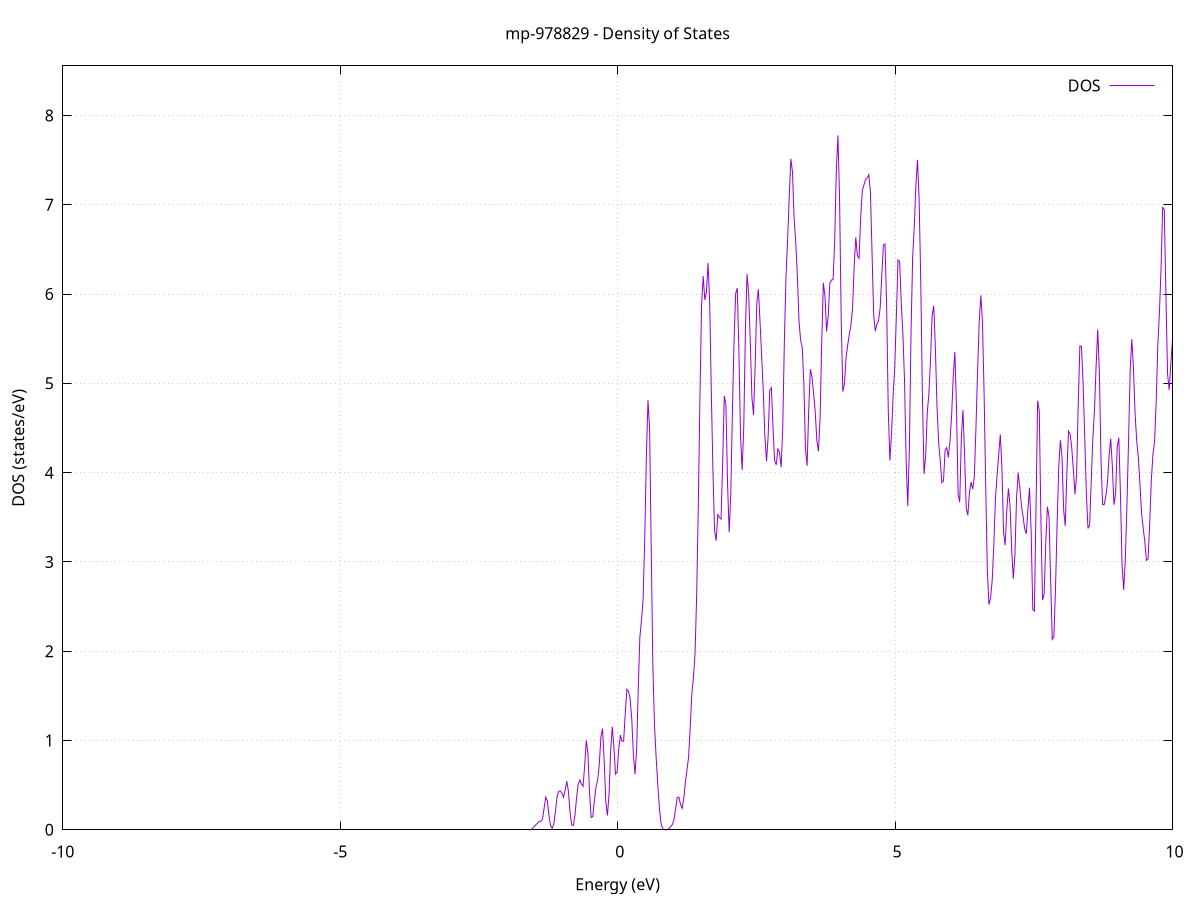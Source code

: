 set title 'mp-978829 - Density of States'
set xlabel 'Energy (eV)'
set ylabel 'DOS (states/eV)'
set grid
set xrange [-10:10]
set yrange [0:8.556]
set xzeroaxis lt -1
set terminal png size 800,600
set output 'mp-978829_dos_gnuplot.png'
plot '-' using 1:2 with lines title 'DOS'
-39.249000 0.000000
-39.219700 0.000000
-39.190500 0.000000
-39.161200 0.000000
-39.131900 0.000000
-39.102700 0.000000
-39.073400 0.000000
-39.044100 0.000000
-39.014900 0.000000
-38.985600 0.000000
-38.956400 0.000000
-38.927100 0.000000
-38.897800 0.000000
-38.868600 0.000000
-38.839300 0.000000
-38.810100 0.000000
-38.780800 0.000000
-38.751500 0.000000
-38.722300 0.000000
-38.693000 0.000000
-38.663700 0.000000
-38.634500 0.000000
-38.605200 0.000000
-38.576000 0.000000
-38.546700 0.000000
-38.517400 0.000000
-38.488200 0.000000
-38.458900 0.000000
-38.429600 0.000000
-38.400400 0.000000
-38.371100 0.000000
-38.341900 0.000000
-38.312600 0.000000
-38.283300 0.000000
-38.254100 0.000000
-38.224800 0.000000
-38.195600 0.000000
-38.166300 0.000000
-38.137000 0.000000
-38.107800 0.000000
-38.078500 0.000000
-38.049200 0.000000
-38.020000 0.000000
-37.990700 0.000000
-37.961500 0.000000
-37.932200 0.000000
-37.902900 0.000000
-37.873700 0.000000
-37.844400 0.000000
-37.815200 0.000000
-37.785900 0.000000
-37.756600 0.000000
-37.727400 0.000000
-37.698100 0.000000
-37.668800 0.000000
-37.639600 0.000000
-37.610300 0.000000
-37.581100 0.000000
-37.551800 0.000000
-37.522500 0.000000
-37.493300 0.000000
-37.464000 0.000000
-37.434800 0.000000
-37.405500 0.000000
-37.376200 0.000000
-37.347000 0.000000
-37.317700 0.000000
-37.288400 0.000000
-37.259200 0.000000
-37.229900 0.000000
-37.200700 0.000000
-37.171400 0.000000
-37.142100 0.000000
-37.112900 0.000000
-37.083600 0.000000
-37.054300 0.000000
-37.025100 0.000000
-36.995800 0.000000
-36.966600 0.000000
-36.937300 0.000000
-36.908000 0.000000
-36.878800 0.000000
-36.849500 0.000000
-36.820300 0.000000
-36.791000 0.000000
-36.761700 0.000000
-36.732500 0.000000
-36.703200 0.001200
-36.673900 0.021200
-36.644700 0.213000
-36.615400 1.265600
-36.586200 4.706600
-36.556900 11.739800
-36.527600 21.397800
-36.498400 31.934500
-36.469100 41.728200
-36.439900 43.498300
-36.410600 30.956200
-36.381300 13.569600
-36.352100 3.470400
-36.322800 0.501800
-36.293500 0.040200
-36.264300 0.001800
-36.235000 0.000000
-36.205800 0.000000
-36.176500 0.000000
-36.147200 0.000000
-36.118000 0.000000
-36.088700 0.000000
-36.059500 0.000000
-36.030200 0.000000
-36.000900 0.000000
-35.971700 0.000000
-35.942400 0.000000
-35.913100 0.000000
-35.883900 0.000000
-35.854600 0.000000
-35.825400 0.000000
-35.796100 0.000000
-35.766800 0.000000
-35.737600 0.000000
-35.708300 0.000000
-35.679000 0.000000
-35.649800 0.000000
-35.620500 0.000000
-35.591300 0.000000
-35.562000 0.000000
-35.532700 0.000000
-35.503500 0.000000
-35.474200 0.000000
-35.445000 0.000000
-35.415700 0.000000
-35.386400 0.000000
-35.357200 0.000000
-35.327900 0.000000
-35.298600 0.000000
-35.269400 0.000000
-35.240100 0.000000
-35.210900 0.000000
-35.181600 0.000000
-35.152300 0.000000
-35.123100 0.000000
-35.093800 0.000000
-35.064600 0.000000
-35.035300 0.000000
-35.006000 0.000000
-34.976800 0.000000
-34.947500 0.000000
-34.918200 0.000000
-34.889000 0.000000
-34.859700 0.000000
-34.830500 0.000000
-34.801200 0.000000
-34.771900 0.000000
-34.742700 0.000000
-34.713400 0.000000
-34.684200 0.000000
-34.654900 0.000000
-34.625600 0.000000
-34.596400 0.000000
-34.567100 0.000000
-34.537800 0.000000
-34.508600 0.000000
-34.479300 0.000000
-34.450100 0.000000
-34.420800 0.000000
-34.391500 0.000000
-34.362300 0.000000
-34.333000 0.000000
-34.303700 0.000000
-34.274500 0.000000
-34.245200 0.000000
-34.216000 0.000000
-34.186700 0.000000
-34.157400 0.000000
-34.128200 0.000000
-34.098900 0.000000
-34.069700 0.000000
-34.040400 0.000000
-34.011100 0.000000
-33.981900 0.000000
-33.952600 0.000000
-33.923300 0.000000
-33.894100 0.000000
-33.864800 0.000000
-33.835600 0.000000
-33.806300 0.000000
-33.777000 0.000000
-33.747800 0.000000
-33.718500 0.000000
-33.689300 0.000000
-33.660000 0.000000
-33.630700 0.000000
-33.601500 0.000000
-33.572200 0.000000
-33.542900 0.000000
-33.513700 0.000000
-33.484400 0.000000
-33.455200 0.000000
-33.425900 0.000000
-33.396600 0.000000
-33.367400 0.000000
-33.338100 0.000000
-33.308900 0.000000
-33.279600 0.000000
-33.250300 0.000000
-33.221100 0.000000
-33.191800 0.000000
-33.162500 0.000000
-33.133300 0.000000
-33.104000 0.000000
-33.074800 0.000000
-33.045500 0.000000
-33.016200 0.000000
-32.987000 0.000000
-32.957700 0.000000
-32.928400 0.000000
-32.899200 0.000000
-32.869900 0.000000
-32.840700 0.000000
-32.811400 0.000000
-32.782100 0.000000
-32.752900 0.000000
-32.723600 0.000000
-32.694400 0.000000
-32.665100 0.000000
-32.635800 0.000000
-32.606600 0.000000
-32.577300 0.000000
-32.548000 0.000000
-32.518800 0.000000
-32.489500 0.000000
-32.460300 0.000000
-32.431000 0.000000
-32.401700 0.000000
-32.372500 0.000000
-32.343200 0.000000
-32.314000 0.000000
-32.284700 0.000000
-32.255400 0.000000
-32.226200 0.000000
-32.196900 0.000000
-32.167600 0.000000
-32.138400 0.000000
-32.109100 0.000000
-32.079900 0.000000
-32.050600 0.000000
-32.021300 0.000000
-31.992100 0.000000
-31.962800 0.000000
-31.933600 0.000000
-31.904300 0.000000
-31.875000 0.000000
-31.845800 0.000000
-31.816500 0.000000
-31.787200 0.000000
-31.758000 0.000000
-31.728700 0.000000
-31.699500 0.000000
-31.670200 0.000000
-31.640900 0.000000
-31.611700 0.000000
-31.582400 0.000000
-31.553100 0.000000
-31.523900 0.000000
-31.494600 0.000000
-31.465400 0.000000
-31.436100 0.000000
-31.406800 0.000000
-31.377600 0.000000
-31.348300 0.000000
-31.319100 0.000000
-31.289800 0.000000
-31.260500 0.000000
-31.231300 0.000000
-31.202000 0.000000
-31.172700 0.000000
-31.143500 0.000000
-31.114200 0.000000
-31.085000 0.000000
-31.055700 0.000000
-31.026400 0.000000
-30.997200 0.000000
-30.967900 0.000000
-30.938700 0.000000
-30.909400 0.000000
-30.880100 0.000000
-30.850900 0.000000
-30.821600 0.000000
-30.792300 0.000000
-30.763100 0.000000
-30.733800 0.000000
-30.704600 0.000000
-30.675300 0.000000
-30.646000 0.000000
-30.616800 0.000000
-30.587500 0.000000
-30.558300 0.000000
-30.529000 0.000000
-30.499700 0.000000
-30.470500 0.000000
-30.441200 0.000000
-30.411900 0.000000
-30.382700 0.000000
-30.353400 0.000000
-30.324200 0.000000
-30.294900 0.000000
-30.265600 0.000000
-30.236400 0.000000
-30.207100 0.000000
-30.177800 0.000000
-30.148600 0.000000
-30.119300 0.000000
-30.090100 0.000000
-30.060800 0.000000
-30.031500 0.000000
-30.002300 0.000000
-29.973000 0.000000
-29.943800 0.000000
-29.914500 0.000000
-29.885200 0.000000
-29.856000 0.000000
-29.826700 0.000000
-29.797400 0.000000
-29.768200 0.000000
-29.738900 0.000000
-29.709700 0.000000
-29.680400 0.000000
-29.651100 0.000000
-29.621900 0.000000
-29.592600 0.000000
-29.563400 0.000000
-29.534100 0.000000
-29.504800 0.000000
-29.475600 0.000000
-29.446300 0.000000
-29.417000 0.000000
-29.387800 0.000000
-29.358500 0.000000
-29.329300 0.000000
-29.300000 0.000000
-29.270700 0.000000
-29.241500 0.000000
-29.212200 0.000000
-29.183000 0.000000
-29.153700 0.000000
-29.124400 0.000000
-29.095200 0.000000
-29.065900 0.000000
-29.036600 0.000000
-29.007400 0.000000
-28.978100 0.000000
-28.948900 0.000000
-28.919600 0.000000
-28.890300 0.000000
-28.861100 0.000000
-28.831800 0.000000
-28.802500 0.000000
-28.773300 0.000000
-28.744000 0.000000
-28.714800 0.000000
-28.685500 0.000000
-28.656200 0.000000
-28.627000 0.000000
-28.597700 0.000000
-28.568500 0.000000
-28.539200 0.000000
-28.509900 0.000000
-28.480700 0.000000
-28.451400 0.000000
-28.422100 0.000000
-28.392900 0.000000
-28.363600 0.000000
-28.334400 0.000000
-28.305100 0.000000
-28.275800 0.000000
-28.246600 0.000000
-28.217300 0.000000
-28.188100 0.000000
-28.158800 0.000000
-28.129500 0.000000
-28.100300 0.000000
-28.071000 0.000000
-28.041700 0.000000
-28.012500 0.000000
-27.983200 0.000000
-27.954000 0.000000
-27.924700 0.000000
-27.895400 0.000000
-27.866200 0.000000
-27.836900 0.000000
-27.807700 0.000000
-27.778400 0.000000
-27.749100 0.000200
-27.719900 0.007100
-27.690600 0.156500
-27.661300 1.802200
-27.632100 10.952000
-27.602800 35.405000
-27.573600 61.334700
-27.544300 57.277700
-27.515000 28.935700
-27.485800 7.911400
-27.456500 1.167400
-27.427200 0.092400
-27.398000 0.003900
-27.368700 0.000100
-27.339500 0.000000
-27.310200 0.000000
-27.280900 0.000000
-27.251700 0.000000
-27.222400 0.000000
-27.193200 0.000000
-27.163900 0.000000
-27.134600 0.000000
-27.105400 0.000000
-27.076100 0.000000
-27.046800 0.000000
-27.017600 0.000000
-26.988300 0.000000
-26.959100 0.000000
-26.929800 0.000000
-26.900500 0.000000
-26.871300 0.000000
-26.842000 0.000000
-26.812800 0.000000
-26.783500 0.000000
-26.754200 0.000000
-26.725000 0.000000
-26.695700 0.000000
-26.666400 0.000000
-26.637200 0.000000
-26.607900 0.000000
-26.578700 0.000000
-26.549400 0.000000
-26.520100 0.000000
-26.490900 0.000000
-26.461600 0.000000
-26.432400 0.000000
-26.403100 0.000000
-26.373800 0.000000
-26.344600 0.000000
-26.315300 0.000000
-26.286000 0.000000
-26.256800 0.000000
-26.227500 0.000000
-26.198300 0.000000
-26.169000 0.000000
-26.139700 0.000000
-26.110500 0.000000
-26.081200 0.000000
-26.051900 0.000000
-26.022700 0.000000
-25.993400 0.000000
-25.964200 0.000000
-25.934900 0.000000
-25.905600 0.000000
-25.876400 0.000000
-25.847100 0.000000
-25.817900 0.000000
-25.788600 0.000000
-25.759300 0.000000
-25.730100 0.000000
-25.700800 0.000000
-25.671500 0.000000
-25.642300 0.000000
-25.613000 0.000000
-25.583800 0.000000
-25.554500 0.000000
-25.525200 0.000000
-25.496000 0.000000
-25.466700 0.000000
-25.437500 0.000000
-25.408200 0.000000
-25.378900 0.000000
-25.349700 0.000000
-25.320400 0.000000
-25.291100 0.000000
-25.261900 0.000000
-25.232600 0.000000
-25.203400 0.000000
-25.174100 0.000000
-25.144800 0.000000
-25.115600 0.000000
-25.086300 0.000000
-25.057100 0.000000
-25.027800 0.000000
-24.998500 0.000000
-24.969300 0.000000
-24.940000 0.000000
-24.910700 0.000000
-24.881500 0.000000
-24.852200 0.000000
-24.823000 0.000000
-24.793700 0.000000
-24.764400 0.000000
-24.735200 0.000000
-24.705900 0.000000
-24.676600 0.000000
-24.647400 0.000000
-24.618100 0.000000
-24.588900 0.000000
-24.559600 0.000000
-24.530300 0.000000
-24.501100 0.000000
-24.471800 0.000000
-24.442600 0.000000
-24.413300 0.000000
-24.384000 0.000000
-24.354800 0.000000
-24.325500 0.000000
-24.296200 0.000000
-24.267000 0.000000
-24.237700 0.000000
-24.208500 0.000000
-24.179200 0.000000
-24.149900 0.000000
-24.120700 0.000000
-24.091400 0.000000
-24.062200 0.000000
-24.032900 0.000000
-24.003600 0.000000
-23.974400 0.000000
-23.945100 0.000000
-23.915800 0.000000
-23.886600 0.000000
-23.857300 0.000000
-23.828100 0.000000
-23.798800 0.000000
-23.769500 0.000000
-23.740300 0.000000
-23.711000 0.000000
-23.681800 0.000000
-23.652500 0.000000
-23.623200 0.000000
-23.594000 0.000000
-23.564700 0.000000
-23.535400 0.000000
-23.506200 0.000000
-23.476900 0.000000
-23.447700 0.000000
-23.418400 0.000000
-23.389100 0.000000
-23.359900 0.000000
-23.330600 0.000000
-23.301300 0.000000
-23.272100 0.000000
-23.242800 0.000000
-23.213600 0.000000
-23.184300 0.000000
-23.155000 0.000000
-23.125800 0.000000
-23.096500 0.000000
-23.067300 0.000000
-23.038000 0.000000
-23.008700 0.000000
-22.979500 0.000000
-22.950200 0.000000
-22.920900 0.000000
-22.891700 0.000000
-22.862400 0.000000
-22.833200 0.000000
-22.803900 0.000000
-22.774600 0.000000
-22.745400 0.000000
-22.716100 0.000000
-22.686900 0.000000
-22.657600 0.000000
-22.628300 0.000000
-22.599100 0.000000
-22.569800 0.000000
-22.540500 0.000000
-22.511300 0.000000
-22.482000 0.000000
-22.452800 0.000000
-22.423500 0.000000
-22.394200 0.000000
-22.365000 0.000000
-22.335700 0.000000
-22.306500 0.000000
-22.277200 0.000000
-22.247900 0.000000
-22.218700 0.000000
-22.189400 0.000000
-22.160100 0.000000
-22.130900 0.000000
-22.101600 0.000000
-22.072400 0.000000
-22.043100 0.000000
-22.013800 0.000000
-21.984600 0.000000
-21.955300 0.000000
-21.926000 0.000000
-21.896800 0.000000
-21.867500 0.000000
-21.838300 0.000000
-21.809000 0.000000
-21.779700 0.000000
-21.750500 0.000000
-21.721200 0.000000
-21.692000 0.000000
-21.662700 0.000000
-21.633400 0.000000
-21.604200 0.000000
-21.574900 0.000000
-21.545600 0.000000
-21.516400 0.000000
-21.487100 0.000000
-21.457900 0.000000
-21.428600 0.000000
-21.399300 0.000000
-21.370100 0.000000
-21.340800 0.000000
-21.311600 0.000000
-21.282300 0.000000
-21.253000 0.000000
-21.223800 0.000000
-21.194500 0.000000
-21.165200 0.000000
-21.136000 0.000000
-21.106700 0.000000
-21.077500 0.000000
-21.048200 0.000000
-21.018900 0.000000
-20.989700 0.000000
-20.960400 0.000000
-20.931200 0.000000
-20.901900 0.000000
-20.872600 0.000000
-20.843400 0.000000
-20.814100 0.000000
-20.784800 0.000000
-20.755600 0.000000
-20.726300 0.000000
-20.697100 0.000000
-20.667800 0.000000
-20.638500 0.000000
-20.609300 0.000000
-20.580000 0.000000
-20.550700 0.000000
-20.521500 0.000000
-20.492200 0.000000
-20.463000 0.000000
-20.433700 0.000000
-20.404400 0.000000
-20.375200 0.000000
-20.345900 0.000000
-20.316700 0.000000
-20.287400 0.000000
-20.258100 0.000000
-20.228900 0.000000
-20.199600 0.000000
-20.170300 0.000000
-20.141100 0.000000
-20.111800 0.000000
-20.082600 0.000000
-20.053300 0.000000
-20.024000 0.000000
-19.994800 0.000000
-19.965500 0.000000
-19.936300 0.000000
-19.907000 0.000000
-19.877700 0.000000
-19.848500 0.000000
-19.819200 0.000000
-19.789900 0.000000
-19.760700 0.000000
-19.731400 0.000000
-19.702200 0.000000
-19.672900 0.000000
-19.643600 0.000000
-19.614400 0.000000
-19.585100 0.000000
-19.555900 0.000000
-19.526600 0.000000
-19.497300 0.000000
-19.468100 0.000000
-19.438800 0.000000
-19.409500 0.000000
-19.380300 0.000000
-19.351000 0.000000
-19.321800 0.000000
-19.292500 0.000000
-19.263200 0.000000
-19.234000 0.000000
-19.204700 0.000000
-19.175400 0.000000
-19.146200 0.000000
-19.116900 0.000000
-19.087700 0.000000
-19.058400 0.000000
-19.029100 0.000000
-18.999900 0.000000
-18.970600 0.000000
-18.941400 0.000000
-18.912100 0.000000
-18.882800 0.000000
-18.853600 0.000000
-18.824300 0.000000
-18.795000 0.000000
-18.765800 0.000000
-18.736500 0.000000
-18.707300 0.000000
-18.678000 0.000000
-18.648700 0.000000
-18.619500 0.000000
-18.590200 0.000000
-18.561000 0.000000
-18.531700 0.000000
-18.502400 0.000000
-18.473200 0.000000
-18.443900 0.000000
-18.414600 0.000000
-18.385400 0.000000
-18.356100 0.000000
-18.326900 0.000000
-18.297600 0.000000
-18.268300 0.000000
-18.239100 0.000000
-18.209800 0.000000
-18.180600 0.000000
-18.151300 0.000000
-18.122000 0.000000
-18.092800 0.000000
-18.063500 0.000000
-18.034200 0.000000
-18.005000 0.000000
-17.975700 0.000000
-17.946500 0.000000
-17.917200 0.000000
-17.887900 0.000000
-17.858700 0.000000
-17.829400 0.000000
-17.800100 0.000000
-17.770900 0.000000
-17.741600 0.000000
-17.712400 0.000000
-17.683100 0.000000
-17.653800 0.000000
-17.624600 0.000000
-17.595300 0.000000
-17.566100 0.000000
-17.536800 0.000000
-17.507500 0.000000
-17.478300 0.000000
-17.449000 0.000000
-17.419700 0.000000
-17.390500 0.000000
-17.361200 0.000000
-17.332000 0.000000
-17.302700 0.000000
-17.273400 0.000000
-17.244200 0.000000
-17.214900 0.000000
-17.185700 0.000000
-17.156400 0.000000
-17.127100 0.000000
-17.097900 0.000000
-17.068600 0.000000
-17.039300 0.000000
-17.010100 0.000000
-16.980800 0.000000
-16.951600 0.000000
-16.922300 0.000000
-16.893000 0.000400
-16.863800 0.007300
-16.834500 0.070300
-16.805300 0.385800
-16.776000 1.245400
-16.746700 2.559900
-16.717500 3.798300
-16.688200 4.703800
-16.658900 5.602000
-16.629700 6.954700
-16.600400 8.758500
-16.571200 10.787500
-16.541900 12.528400
-16.512600 13.495500
-16.483400 14.194900
-16.454100 15.171000
-16.424800 16.382000
-16.395600 18.087100
-16.366300 19.773700
-16.337100 19.691000
-16.307800 16.815900
-16.278500 12.326600
-16.249300 9.423900
-16.220000 9.815000
-16.190800 12.125300
-16.161500 14.087300
-16.132200 14.762600
-16.103000 14.792900
-16.073700 15.838800
-16.044400 17.658400
-16.015200 18.353200
-15.985900 17.727900
-15.956700 16.779400
-15.927400 16.694300
-15.898100 18.338100
-15.868900 21.144000
-15.839600 23.447200
-15.810400 24.993200
-15.781100 27.652500
-15.751800 31.428300
-15.722600 32.522900
-15.693300 27.261900
-15.664000 16.931000
-15.634800 7.365400
-15.605500 2.177900
-15.576300 0.422500
-15.547000 0.050900
-15.517700 0.003600
-15.488500 0.000100
-15.459200 0.000000
-15.430000 0.000000
-15.400700 0.000000
-15.371400 0.000000
-15.342200 0.000000
-15.312900 0.000000
-15.283600 0.000000
-15.254400 0.000000
-15.225100 0.000000
-15.195900 0.000000
-15.166600 0.000000
-15.137300 0.000000
-15.108100 0.000000
-15.078800 0.000000
-15.049500 0.000000
-15.020300 0.000000
-14.991000 0.000000
-14.961800 0.000000
-14.932500 0.000000
-14.903200 0.000000
-14.874000 0.000000
-14.844700 0.000000
-14.815500 0.000000
-14.786200 0.000000
-14.756900 0.000000
-14.727700 0.000000
-14.698400 0.000000
-14.669100 0.000000
-14.639900 0.000000
-14.610600 0.000000
-14.581400 0.000000
-14.552100 0.000000
-14.522800 0.000000
-14.493600 0.000000
-14.464300 0.000000
-14.435100 0.000000
-14.405800 0.000000
-14.376500 0.000000
-14.347300 0.000000
-14.318000 0.000000
-14.288700 0.000000
-14.259500 0.000000
-14.230200 0.000000
-14.201000 0.000000
-14.171700 0.000000
-14.142400 0.000000
-14.113200 0.000000
-14.083900 0.000000
-14.054700 0.000000
-14.025400 0.000000
-13.996100 0.000000
-13.966900 0.000000
-13.937600 0.000000
-13.908300 0.000000
-13.879100 0.000000
-13.849800 0.000000
-13.820600 0.000000
-13.791300 0.000000
-13.762000 0.000000
-13.732800 0.000000
-13.703500 0.000000
-13.674200 0.000000
-13.645000 0.000000
-13.615700 0.000000
-13.586500 0.000000
-13.557200 0.000000
-13.527900 0.000000
-13.498700 0.000000
-13.469400 0.000000
-13.440200 0.000000
-13.410900 0.000000
-13.381600 0.000000
-13.352400 0.000000
-13.323100 0.000000
-13.293800 0.000000
-13.264600 0.000000
-13.235300 0.000000
-13.206100 0.000000
-13.176800 0.000000
-13.147500 0.000000
-13.118300 0.000000
-13.089000 0.000000
-13.059800 0.000000
-13.030500 0.000000
-13.001200 0.000000
-12.972000 0.000000
-12.942700 0.000000
-12.913400 0.000000
-12.884200 0.000000
-12.854900 0.000000
-12.825700 0.000000
-12.796400 0.000000
-12.767100 0.000000
-12.737900 0.000000
-12.708600 0.000000
-12.679400 0.000000
-12.650100 0.000000
-12.620800 0.000000
-12.591600 0.000000
-12.562300 0.000000
-12.533000 0.000000
-12.503800 0.000000
-12.474500 0.000000
-12.445300 0.000000
-12.416000 0.000000
-12.386700 0.000000
-12.357500 0.000000
-12.328200 0.000000
-12.298900 0.000000
-12.269700 0.000000
-12.240400 0.000000
-12.211200 0.000000
-12.181900 0.000000
-12.152600 0.000000
-12.123400 0.000000
-12.094100 0.000000
-12.064900 0.000000
-12.035600 0.000000
-12.006300 0.000000
-11.977100 0.000000
-11.947800 0.000000
-11.918500 0.000000
-11.889300 0.000000
-11.860000 0.000000
-11.830800 0.000000
-11.801500 0.000000
-11.772200 0.000000
-11.743000 0.000000
-11.713700 0.000000
-11.684500 0.000000
-11.655200 0.000000
-11.625900 0.000000
-11.596700 0.000000
-11.567400 0.000000
-11.538100 0.000000
-11.508900 0.000000
-11.479600 0.000000
-11.450400 0.000000
-11.421100 0.000000
-11.391800 0.000000
-11.362600 0.000000
-11.333300 0.000000
-11.304100 0.000000
-11.274800 0.000000
-11.245500 0.000000
-11.216300 0.000000
-11.187000 0.000000
-11.157700 0.000000
-11.128500 0.000000
-11.099200 0.000000
-11.070000 0.000000
-11.040700 0.000000
-11.011400 0.000000
-10.982200 0.000000
-10.952900 0.000000
-10.923600 0.000000
-10.894400 0.000000
-10.865100 0.000000
-10.835900 0.000000
-10.806600 0.000000
-10.777300 0.000000
-10.748100 0.000000
-10.718800 0.000000
-10.689600 0.000000
-10.660300 0.000000
-10.631000 0.000000
-10.601800 0.000000
-10.572500 0.000000
-10.543200 0.000000
-10.514000 0.000000
-10.484700 0.000000
-10.455500 0.000000
-10.426200 0.000000
-10.396900 0.000000
-10.367700 0.000000
-10.338400 0.000000
-10.309200 0.000000
-10.279900 0.000000
-10.250600 0.000000
-10.221400 0.000000
-10.192100 0.000000
-10.162800 0.000000
-10.133600 0.000000
-10.104300 0.000000
-10.075100 0.000000
-10.045800 0.000000
-10.016500 0.000000
-9.987300 0.000000
-9.958000 0.000000
-9.928800 0.000000
-9.899500 0.000000
-9.870200 0.000000
-9.841000 0.000000
-9.811700 0.000000
-9.782400 0.000000
-9.753200 0.000000
-9.723900 0.000000
-9.694700 0.000000
-9.665400 0.000000
-9.636100 0.000000
-9.606900 0.000000
-9.577600 0.000000
-9.548300 0.000000
-9.519100 0.000000
-9.489800 0.000000
-9.460600 0.000000
-9.431300 0.000000
-9.402000 0.000000
-9.372800 0.000000
-9.343500 0.000000
-9.314300 0.000000
-9.285000 0.000000
-9.255700 0.000000
-9.226500 0.000000
-9.197200 0.000000
-9.167900 0.000000
-9.138700 0.000000
-9.109400 0.000000
-9.080200 0.000000
-9.050900 0.000000
-9.021600 0.000000
-8.992400 0.000000
-8.963100 0.000000
-8.933900 0.000000
-8.904600 0.000000
-8.875300 0.000000
-8.846100 0.000000
-8.816800 0.000000
-8.787500 0.000000
-8.758300 0.000000
-8.729000 0.000000
-8.699800 0.000000
-8.670500 0.000000
-8.641200 0.000000
-8.612000 0.000000
-8.582700 0.000000
-8.553500 0.000000
-8.524200 0.000000
-8.494900 0.000000
-8.465700 0.000000
-8.436400 0.000000
-8.407100 0.000000
-8.377900 0.000000
-8.348600 0.000000
-8.319400 0.000000
-8.290100 0.000000
-8.260800 0.000000
-8.231600 0.000000
-8.202300 0.000000
-8.173000 0.000000
-8.143800 0.000000
-8.114500 0.000000
-8.085300 0.000000
-8.056000 0.000000
-8.026700 0.000000
-7.997500 0.000000
-7.968200 0.000000
-7.939000 0.000000
-7.909700 0.000000
-7.880400 0.000000
-7.851200 0.000000
-7.821900 0.000000
-7.792600 0.000000
-7.763400 0.000000
-7.734100 0.000000
-7.704900 0.000000
-7.675600 0.000000
-7.646300 0.000000
-7.617100 0.000000
-7.587800 0.000000
-7.558600 0.000000
-7.529300 0.000000
-7.500000 0.000000
-7.470800 0.000000
-7.441500 0.000000
-7.412200 0.000000
-7.383000 0.000000
-7.353700 0.000000
-7.324500 0.000000
-7.295200 0.000000
-7.265900 0.000000
-7.236700 0.000000
-7.207400 0.000000
-7.178200 0.000000
-7.148900 0.000000
-7.119600 0.000000
-7.090400 0.000000
-7.061100 0.000000
-7.031800 0.000000
-7.002600 0.000000
-6.973300 0.000000
-6.944100 0.000000
-6.914800 0.000000
-6.885500 0.000000
-6.856300 0.000000
-6.827000 0.000000
-6.797700 0.000000
-6.768500 0.000000
-6.739200 0.000000
-6.710000 0.000000
-6.680700 0.000000
-6.651400 0.000000
-6.622200 0.000000
-6.592900 0.000000
-6.563700 0.000000
-6.534400 0.000000
-6.505100 0.000000
-6.475900 0.000000
-6.446600 0.000000
-6.417300 0.000000
-6.388100 0.000000
-6.358800 0.000000
-6.329600 0.000000
-6.300300 0.000000
-6.271000 0.000000
-6.241800 0.000000
-6.212500 0.000000
-6.183300 0.000000
-6.154000 0.000000
-6.124700 0.000000
-6.095500 0.000000
-6.066200 0.000000
-6.036900 0.000000
-6.007700 0.000000
-5.978400 0.000000
-5.949200 0.000000
-5.919900 0.000000
-5.890600 0.000000
-5.861400 0.000000
-5.832100 0.000000
-5.802900 0.000000
-5.773600 0.000000
-5.744300 0.000000
-5.715100 0.000000
-5.685800 0.000000
-5.656500 0.000000
-5.627300 0.000000
-5.598000 0.000000
-5.568800 0.000000
-5.539500 0.000000
-5.510200 0.000000
-5.481000 0.000000
-5.451700 0.000000
-5.422400 0.000000
-5.393200 0.000000
-5.363900 0.000000
-5.334700 0.000000
-5.305400 0.000000
-5.276100 0.000000
-5.246900 0.000000
-5.217600 0.000000
-5.188400 0.000000
-5.159100 0.000000
-5.129800 0.000000
-5.100600 0.000000
-5.071300 0.000000
-5.042000 0.000000
-5.012800 0.000000
-4.983500 0.000000
-4.954300 0.000000
-4.925000 0.000000
-4.895700 0.000000
-4.866500 0.000000
-4.837200 0.000000
-4.808000 0.000000
-4.778700 0.000000
-4.749400 0.000000
-4.720200 0.000000
-4.690900 0.000000
-4.661600 0.000000
-4.632400 0.000000
-4.603100 0.000000
-4.573900 0.000000
-4.544600 0.000000
-4.515300 0.000000
-4.486100 0.000000
-4.456800 0.000000
-4.427600 0.000000
-4.398300 0.000000
-4.369000 0.000000
-4.339800 0.000000
-4.310500 0.000000
-4.281200 0.000000
-4.252000 0.000000
-4.222700 0.000000
-4.193500 0.000000
-4.164200 0.000000
-4.134900 0.000000
-4.105700 0.000000
-4.076400 0.000000
-4.047100 0.000000
-4.017900 0.000000
-3.988600 0.000000
-3.959400 0.000000
-3.930100 0.000000
-3.900800 0.000000
-3.871600 0.000000
-3.842300 0.000000
-3.813100 0.000000
-3.783800 0.000000
-3.754500 0.000000
-3.725300 0.000000
-3.696000 0.000000
-3.666700 0.000000
-3.637500 0.000000
-3.608200 0.000000
-3.579000 0.000000
-3.549700 0.000000
-3.520400 0.000000
-3.491200 0.000000
-3.461900 0.000000
-3.432700 0.000000
-3.403400 0.000000
-3.374100 0.000000
-3.344900 0.000000
-3.315600 0.000000
-3.286300 0.000000
-3.257100 0.000000
-3.227800 0.000000
-3.198600 0.000000
-3.169300 0.000000
-3.140000 0.000000
-3.110800 0.000000
-3.081500 0.000000
-3.052300 0.000000
-3.023000 0.000000
-2.993700 0.000000
-2.964500 0.000000
-2.935200 0.000000
-2.905900 0.000000
-2.876700 0.000000
-2.847400 0.000000
-2.818200 0.000000
-2.788900 0.000000
-2.759600 0.000000
-2.730400 0.000000
-2.701100 0.000000
-2.671800 0.000000
-2.642600 0.000000
-2.613300 0.000000
-2.584100 0.000000
-2.554800 0.000000
-2.525500 0.000000
-2.496300 0.000000
-2.467000 0.000000
-2.437800 0.000000
-2.408500 0.000000
-2.379200 0.000000
-2.350000 0.000000
-2.320700 0.000000
-2.291400 0.000000
-2.262200 0.000000
-2.232900 0.000000
-2.203700 0.000000
-2.174400 0.000000
-2.145100 0.000000
-2.115900 0.000000
-2.086600 0.000000
-2.057400 0.000000
-2.028100 0.000000
-1.998800 0.000000
-1.969600 0.000000
-1.940300 0.000000
-1.911000 0.000000
-1.881800 0.000000
-1.852500 0.000000
-1.823300 0.000000
-1.794000 0.000000
-1.764700 0.000000
-1.735500 0.000000
-1.706200 0.000000
-1.677000 0.000000
-1.647700 0.000000
-1.618400 0.000000
-1.589200 0.000400
-1.559900 0.003700
-1.530600 0.016300
-1.501400 0.038600
-1.472100 0.057200
-1.442900 0.074400
-1.413600 0.094200
-1.384300 0.094700
-1.355100 0.118800
-1.325800 0.239500
-1.296500 0.365400
-1.267300 0.324300
-1.238000 0.161400
-1.208800 0.045100
-1.179500 0.017000
-1.150200 0.064400
-1.121000 0.207300
-1.091700 0.371200
-1.062500 0.429600
-1.033200 0.433800
-1.003900 0.409000
-0.974700 0.364900
-0.945400 0.446100
-0.916100 0.544600
-0.886900 0.428100
-0.857600 0.196100
-0.828400 0.056300
-0.799100 0.047900
-0.769800 0.161400
-0.740600 0.357600
-0.711300 0.506900
-0.682100 0.557000
-0.652800 0.513600
-0.623500 0.487100
-0.594300 0.716900
-0.565000 1.000800
-0.535700 0.856800
-0.506500 0.415000
-0.477200 0.137600
-0.448000 0.147700
-0.418700 0.329600
-0.389400 0.483000
-0.360200 0.557300
-0.330900 0.736100
-0.301700 1.037400
-0.272400 1.132600
-0.243100 0.780400
-0.213900 0.321000
-0.184600 0.160400
-0.155300 0.393500
-0.126100 0.886200
-0.096800 1.154000
-0.067600 0.927100
-0.038300 0.623500
-0.009000 0.646500
0.020200 0.909000
0.049500 1.061200
0.078800 0.989400
0.108000 0.994800
0.137300 1.306300
0.166500 1.573000
0.195800 1.548800
0.225100 1.469500
0.254300 1.243800
0.283600 0.838800
0.312800 0.622300
0.342100 0.893400
0.371400 1.586200
0.400600 2.160500
0.429900 2.348000
0.459200 2.582900
0.488400 3.255000
0.517700 4.174400
0.546900 4.810800
0.576200 4.485100
0.605500 3.134600
0.634700 1.835000
0.664000 1.177000
0.693200 0.816600
0.722500 0.514600
0.751800 0.249400
0.781000 0.076800
0.810300 0.013300
0.839600 0.001300
0.868800 0.000400
0.898100 0.002700
0.927300 0.013200
0.956600 0.034800
0.985900 0.059300
1.015100 0.110000
1.044400 0.234200
1.073700 0.359300
1.102900 0.366500
1.132200 0.287300
1.161400 0.239900
1.190700 0.337900
1.220000 0.530900
1.249200 0.665500
1.278500 0.812600
1.307700 1.147600
1.337000 1.516500
1.366300 1.706900
1.395500 1.980000
1.424800 2.641700
1.454100 3.650800
1.483300 4.844400
1.512600 5.877100
1.541800 6.201400
1.571100 5.934700
1.600400 6.025600
1.629600 6.349600
1.658900 5.906600
1.688100 4.906400
1.717400 4.025200
1.746700 3.351800
1.775900 3.238900
1.805200 3.534000
1.834500 3.497600
1.863700 3.480600
1.893000 4.113300
1.922200 4.858800
1.951500 4.757700
1.980800 3.877700
2.010000 3.331300
2.039300 3.763800
2.068500 4.693800
2.097800 5.472800
2.127100 6.004600
2.156300 6.067700
2.185600 5.351500
2.214900 4.411600
2.244100 4.029300
2.273400 4.524600
2.302600 5.600900
2.331900 6.222700
2.361200 6.005900
2.390400 5.469100
2.419700 4.846500
2.449000 4.645000
2.478200 5.191800
2.507500 5.895000
2.536700 6.053000
2.566000 5.692100
2.595300 5.305400
2.624500 4.920000
2.653800 4.403800
2.683000 4.125500
2.712300 4.406400
2.741600 4.921500
2.770800 4.950300
2.800100 4.504000
2.829400 4.132600
2.858600 4.087800
2.887900 4.272200
2.917100 4.226800
2.946400 4.060500
2.975700 4.510200
3.004900 5.474100
3.034200 6.190100
3.063400 6.606600
3.092700 7.090200
3.122000 7.514900
3.151200 7.367600
3.180500 6.847600
3.209800 6.583800
3.239000 6.203300
3.268300 5.700500
3.297500 5.485100
3.326800 5.402000
3.356100 4.994900
3.385300 4.258200
3.414600 4.077400
3.443800 4.703800
3.473100 5.159100
3.502400 5.071500
3.531600 4.890600
3.560900 4.682700
3.590200 4.362400
3.619400 4.238800
3.648700 4.616000
3.677900 5.456500
3.707200 6.126400
3.736500 5.978100
3.765700 5.582700
3.795000 5.754700
3.824300 6.118700
3.853500 6.158000
3.882800 6.161500
3.912000 6.590600
3.941300 7.395100
3.970600 7.777800
3.999800 7.062400
4.029100 5.715300
4.058300 4.907400
4.087600 4.993400
4.116900 5.286200
4.146100 5.429300
4.175400 5.549700
4.204700 5.652900
4.233900 5.841300
4.263200 6.318200
4.292400 6.635500
4.321700 6.429000
4.351000 6.401800
4.380200 6.855500
4.409500 7.158700
4.438700 7.222500
4.468000 7.283400
4.497300 7.298900
4.526500 7.337500
4.555800 7.147600
4.585100 6.457100
4.614300 5.767300
4.643600 5.585100
4.672800 5.664300
4.702100 5.698900
4.731400 5.846300
4.760600 6.207100
4.789900 6.550900
4.819100 6.561900
4.848400 5.854800
4.877700 4.685400
4.906900 4.137200
4.936200 4.439400
4.965500 4.870500
4.994700 5.196800
5.024000 5.771000
5.053200 6.382500
5.082500 6.361700
5.111800 5.899300
5.141000 5.553300
5.170300 5.032600
5.199600 4.132200
5.228800 3.623900
5.258100 4.276300
5.287300 5.558200
5.316600 6.409200
5.345900 6.755600
5.375100 7.220400
5.404400 7.503300
5.433600 7.062600
5.462900 6.147000
5.492200 4.878900
5.521400 3.984000
5.550700 4.180500
5.580000 4.664300
5.609200 4.882500
5.638500 5.259200
5.667700 5.758200
5.697000 5.868900
5.726300 5.399900
5.755500 4.743000
5.784800 4.343000
5.814000 4.136200
5.843300 3.888700
5.872600 3.908500
5.901800 4.251200
5.931100 4.281300
5.960400 4.170300
5.989600 4.349100
6.018900 4.637100
6.048100 5.077300
6.077400 5.349900
6.106700 4.738000
6.135900 3.759400
6.165200 3.668400
6.194400 4.391600
6.223700 4.699600
6.253000 4.195900
6.282200 3.603800
6.311500 3.522000
6.340800 3.780300
6.370000 3.893900
6.399300 3.815000
6.428500 3.954400
6.457800 4.499100
6.487100 5.136800
6.516300 5.685500
6.545600 5.985500
6.574900 5.693400
6.604100 4.898900
6.633400 3.852300
6.662600 2.907700
6.691900 2.521700
6.721200 2.593100
6.750400 2.792100
6.779700 3.188800
6.808900 3.705400
6.838200 3.969900
6.867500 4.199500
6.896700 4.427900
6.926000 4.052400
6.955300 3.329900
6.984500 3.187200
7.013800 3.578000
7.043000 3.822200
7.072300 3.627700
7.101600 3.134800
7.130800 2.813200
7.160100 3.075300
7.189300 3.714500
7.218600 4.001800
7.247900 3.835500
7.277100 3.632000
7.306400 3.512700
7.335700 3.370200
7.364900 3.315100
7.394200 3.590200
7.423400 3.831400
7.452700 3.334300
7.482000 2.465200
7.511200 2.449000
7.540500 3.623500
7.569700 4.806500
7.599000 4.689400
7.628300 3.497400
7.657500 2.571900
7.686800 2.640700
7.716100 3.214300
7.745300 3.618000
7.774600 3.509400
7.803800 2.793600
7.833100 2.133500
7.862400 2.164500
7.891600 2.705200
7.920900 3.439800
7.950200 4.063100
7.979400 4.363300
8.008700 4.181900
8.037900 3.583600
8.067200 3.404500
8.096500 4.002900
8.125700 4.465200
8.155000 4.433500
8.184200 4.279200
8.213500 4.026200
8.242800 3.756700
8.272000 3.978300
8.301300 4.772400
8.330600 5.418900
8.359800 5.413100
8.389100 4.988600
8.418300 4.390800
8.447600 3.768100
8.476900 3.374400
8.506100 3.411400
8.535400 3.904500
8.564600 4.390600
8.593900 4.693500
8.623200 5.194100
8.652400 5.601900
8.681700 5.138800
8.711000 4.156800
8.740200 3.643900
8.769500 3.642900
8.798700 3.735000
8.828000 3.887500
8.857300 4.191200
8.886500 4.381400
8.915800 4.075300
8.945000 3.640900
8.974300 3.764200
9.003600 4.289700
9.032800 4.392000
9.062100 3.758200
9.091400 2.962200
9.120600 2.686700
9.149900 3.031300
9.179100 3.638900
9.208400 4.366500
9.237700 5.158500
9.266900 5.494800
9.296200 5.168200
9.325500 4.665100
9.354700 4.358100
9.384000 4.169600
9.413200 3.872300
9.442500 3.545500
9.471800 3.378500
9.501000 3.229500
9.530300 3.016800
9.559500 3.031700
9.588800 3.422700
9.618100 3.914200
9.647300 4.200900
9.676600 4.345300
9.705900 4.791700
9.735100 5.423400
9.764400 5.793900
9.793600 6.284800
9.822900 6.970800
9.852200 6.947800
9.881400 5.987400
9.910700 5.109500
9.939900 4.926200
9.969200 5.208000
9.998500 5.482600
10.027700 5.383400
10.057000 4.815300
10.086300 3.980700
10.115500 3.443700
10.144800 3.729700
10.174000 4.470000
10.203300 4.821800
10.232600 4.590300
10.261800 4.208100
10.291100 4.241000
10.320300 4.671800
10.349600 5.240000
10.378900 5.562100
10.408100 5.112700
10.437400 4.324600
10.466700 3.818900
10.495900 3.396000
10.525200 3.102200
10.554400 3.160700
10.583700 3.446000
10.613000 3.653200
10.642200 3.617500
10.671500 3.451400
10.700800 3.394700
10.730000 3.610000
10.759300 3.685300
10.788500 3.243000
10.817800 3.018800
10.847100 3.523200
10.876300 3.930200
10.905600 3.589200
10.934800 2.810000
10.964100 2.180100
10.993400 1.905300
11.022600 1.797500
11.051900 1.646500
11.081200 1.481500
11.110400 1.456200
11.139700 1.670500
11.168900 1.948000
11.198200 2.091500
11.227500 2.282400
11.256700 2.478100
11.286000 2.526300
11.315200 2.498600
11.344500 2.236200
11.373800 1.824200
11.403000 1.807000
11.432300 2.478700
11.461600 3.259100
11.490800 3.502500
11.520100 3.583400
11.549300 3.780000
11.578600 3.394400
11.607900 2.278700
11.637100 1.448300
11.666400 1.320600
11.695600 1.506400
11.724900 1.820600
11.754200 2.091100
11.783400 2.173500
11.812700 2.230400
11.842000 2.257500
11.871200 2.145900
11.900500 1.952000
11.929700 1.879000
11.959000 1.835900
11.988300 1.625700
12.017500 1.566500
12.046800 1.979700
12.076100 2.434200
12.105300 2.427500
12.134600 2.140600
12.163800 1.781500
12.193100 1.488300
12.222400 1.482600
12.251600 1.679200
12.280900 1.730000
12.310100 1.598300
12.339400 1.641900
12.368700 1.963500
12.397900 2.210400
12.427200 2.231700
12.456500 2.164800
12.485700 2.175200
12.515000 2.557000
12.544200 3.088800
12.573500 3.140600
12.602800 3.025200
12.632000 3.348200
12.661300 3.511300
12.690500 2.903000
12.719800 2.048500
12.749100 1.803200
12.778300 2.350200
12.807600 3.004600
12.836900 3.230700
12.866100 3.143400
12.895400 2.907000
12.924600 2.763700
12.953900 3.044000
12.983200 3.737500
13.012400 4.456600
13.041700 4.827900
13.070900 4.942800
13.100200 4.919100
13.129500 4.688700
13.158700 4.410800
13.188000 3.875600
13.217300 2.953200
13.246500 2.248300
13.275800 2.200500
13.305000 2.664600
13.334300 3.148800
13.363600 3.583000
13.392800 4.430400
13.422100 5.023600
13.451400 4.251000
13.480600 2.893700
13.509900 2.342000
13.539100 2.562100
13.568400 2.659400
13.597700 2.387900
13.626900 2.245800
13.656200 2.379900
13.685400 2.683000
13.714700 3.035700
13.744000 3.166100
13.773200 3.179300
13.802500 3.385600
13.831800 3.897300
13.861000 4.640000
13.890300 5.329400
13.919500 5.678900
13.948800 5.328200
13.978100 4.400700
14.007300 3.808900
14.036600 3.915100
14.065800 4.064000
14.095100 4.098900
14.124400 4.134300
14.153600 3.751400
14.182900 3.102800
14.212200 3.381200
14.241400 6.490900
14.270700 14.299000
14.299900 23.173400
14.329200 22.924900
14.358500 13.619600
14.387700 5.871000
14.417000 2.997300
14.446200 2.447100
14.475500 2.774900
14.504800 3.291700
14.534000 3.550000
14.563300 3.544400
14.592600 3.582900
14.621800 4.041000
14.651100 4.682500
14.680300 5.090800
14.709600 5.245300
14.738900 5.087300
14.768100 4.564300
14.797400 3.925300
14.826700 3.273700
14.855900 2.672700
14.885200 2.427600
14.914400 2.595300
14.943700 2.751200
14.973000 2.710200
15.002200 2.953900
15.031500 3.625100
15.060700 4.120700
15.090000 4.280600
15.119300 4.389000
15.148500 4.343700
15.177800 4.170900
15.207100 4.018800
15.236300 4.011000
15.265600 4.171600
15.294800 4.174300
15.324100 3.977700
15.353400 4.093400
15.382600 4.523400
15.411900 4.904800
15.441100 5.367200
15.470400 5.775100
15.499700 5.446700
15.528900 4.299000
15.558200 3.189500
15.587500 2.782900
15.616700 3.194400
15.646000 3.994500
15.675200 4.473300
15.704500 4.623300
15.733800 4.937800
15.763000 5.500200
15.792300 5.655900
15.821500 4.976300
15.850800 4.168800
15.880100 3.652000
15.909300 3.191100
15.938600 2.667500
15.967900 2.128300
15.997100 1.757400
16.026400 1.835900
16.055600 2.467300
16.084900 3.085600
16.114200 3.330400
16.143400 3.630900
16.172700 3.959700
16.202000 3.539900
16.231200 2.301000
16.260500 1.409700
16.289700 1.479700
16.319000 1.842900
16.348300 1.682100
16.377500 1.169500
16.406800 0.907000
16.436000 0.868000
16.465300 0.759100
16.494600 0.547200
16.523800 0.367900
16.553100 0.318200
16.582400 0.375600
16.611600 0.437300
16.640900 0.364100
16.670100 0.179000
16.699400 0.048000
16.728700 0.006800
16.757900 0.000500
16.787200 0.000000
16.816400 0.000000
16.845700 0.000000
16.875000 0.000000
16.904200 0.000000
16.933500 0.000000
16.962800 0.000000
16.992000 0.000000
17.021300 0.000000
17.050500 0.000000
17.079800 0.000000
17.109100 0.000000
17.138300 0.000000
17.167600 0.000000
17.196800 0.000000
17.226100 0.000000
17.255400 0.000000
17.284600 0.000000
17.313900 0.000000
17.343200 0.000000
17.372400 0.000000
17.401700 0.000000
17.430900 0.000000
17.460200 0.000000
17.489500 0.000000
17.518700 0.000000
17.548000 0.000000
17.577300 0.000000
17.606500 0.000000
17.635800 0.000000
17.665000 0.000000
17.694300 0.000000
17.723600 0.000000
17.752800 0.000000
17.782100 0.000000
17.811300 0.000000
17.840600 0.000000
17.869900 0.000000
17.899100 0.000000
17.928400 0.000000
17.957700 0.000000
17.986900 0.000000
18.016200 0.000000
18.045400 0.000000
18.074700 0.000000
18.104000 0.000000
18.133200 0.000000
18.162500 0.000000
18.191700 0.000000
18.221000 0.000000
18.250300 0.000000
18.279500 0.000000
18.308800 0.000000
18.338100 0.000000
18.367300 0.000000
18.396600 0.000000
18.425800 0.000000
18.455100 0.000000
18.484400 0.000000
18.513600 0.000000
18.542900 0.000000
18.572100 0.000000
18.601400 0.000000
18.630700 0.000000
18.659900 0.000000
18.689200 0.000000
18.718500 0.000000
18.747700 0.000000
18.777000 0.000000
18.806200 0.000000
18.835500 0.000000
18.864800 0.000000
18.894000 0.000000
18.923300 0.000000
18.952600 0.000000
18.981800 0.000000
19.011100 0.000000
19.040300 0.000000
19.069600 0.000000
19.098900 0.000000
19.128100 0.000000
19.157400 0.000000
19.186600 0.000000
19.215900 0.000000
19.245200 0.000000
19.274400 0.000000
e
